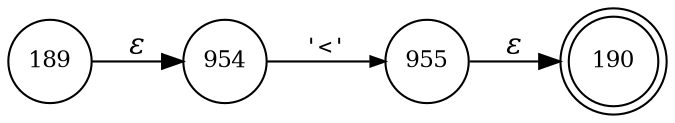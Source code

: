 digraph ATN {
rankdir=LR;
s190[fontsize=11, label="190", shape=doublecircle, fixedsize=true, width=.6];
s954[fontsize=11,label="954", shape=circle, fixedsize=true, width=.55, peripheries=1];
s955[fontsize=11,label="955", shape=circle, fixedsize=true, width=.55, peripheries=1];
s189[fontsize=11,label="189", shape=circle, fixedsize=true, width=.55, peripheries=1];
s189 -> s954 [fontname="Times-Italic", label="&epsilon;"];
s954 -> s955 [fontsize=11, fontname="Courier", arrowsize=.7, label = "'<'", arrowhead = normal];
s955 -> s190 [fontname="Times-Italic", label="&epsilon;"];
}